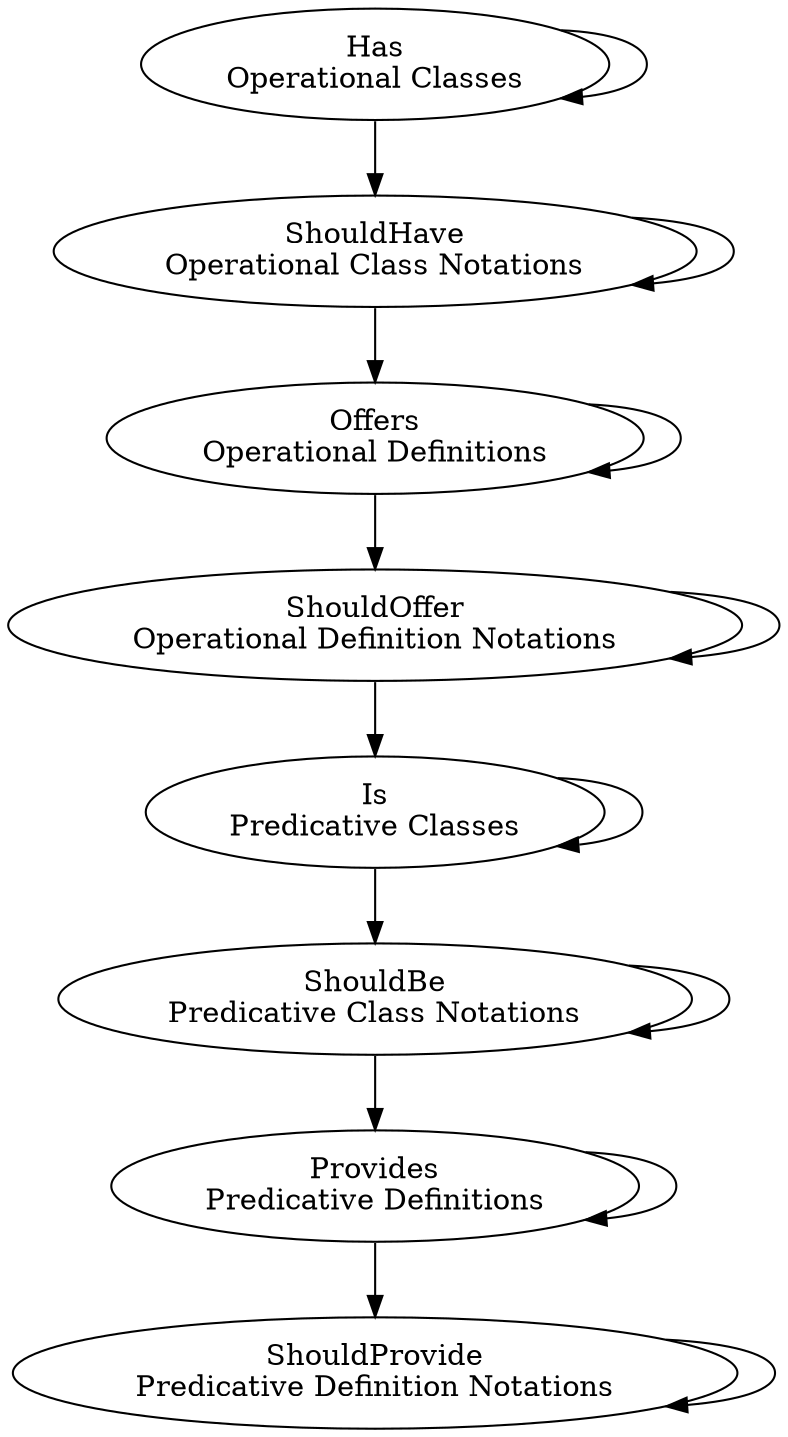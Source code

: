 digraph hierarchy {
  // Ideally, we would use the following alphabetical list.

  /*
  Does [label = "\N\nOperational Classes"]
  Entails [label = "\N\nOperational Class Notations"]
  Gives [label = "\N\nOperational Definitions"]
  Has [label = "\N\nOperational Definition Notations"]
  Is [label = "\N\nPredicative Classes"]
  Justifies [label = "\N\nPredicative Class Notations"]
  Provides [label = "\N\nPredicative Definitions"]
  Supports [label = "\N\nPredicative Definition Notations"]
  */

  // However, that would require giving up
  // "has" for operational classes or "is" for predicative classes,
  // which we do not want to do.
  // Thus, we would rather use the following list of alphabetical pairs.

  /*
  Has [label = "\N\nOperational Classes"]
  a [label = "\N\nOperational Class Notations"]
  b [label = "\N\nOperational Definitions"]
  c [label = "\N\nOperational Definition Notations"]
  Is [label = "\N\nPredicative Classes"]
  d [label = "\N\nPredicative Class Notations"]
  e [label = "\N\nPredicative Definitions"]
  f [label = "\N\nPredicative Definition Notations"]
  */

  // Let us try to solve this lattice problem.

  /*
  constraints: H < a, a < b, b < c, I < d, d < e, e < f,
               H < I, a < d, b < e, c < f,
               I <> a, a <> b, b <> c, c <> d, d <> e, e <> f
  derived: J <= a, K <= b, L <= c, K <= d, L <= e, O <= f,
           a <= W, b <= X, c <= Y, d <= X, e <= Y, f <= Z
  simplified: J <= a <= W, K <= b <= X, L <= c <= Y,
              K <= d <= X, L <= e <= Y, O <= f <= Z
  combined: J <= a <= W, a < min b d,
            K <= b <= X, b < min c e,
            L <= c <= Y, c < f, K <= d <= X, d < e,
            L <= e <= Y, e < f, O <= f <= Z
  vague: a "is like gives", b "is like implies", c "is like gives",
         d "is like gives", e "is like implies", f "is like gives"
  proposed: a = J(ustifies), b = M(anifests), c = O(ffers),
            d = P(rovides), e = S(upports), f = Y(ields)
  */

  // Well, perhaps mnemonic names would work better.

  OC [label = "Has\nOperational Classes"]
  OCN [label = "ShouldHave\nOperational Class Notations"]
  OD [label = "Offers\nOperational Definitions"]
  ODN [label = "ShouldOffer\nOperational Definition Notations"]
  PC [label = "Is\nPredicative Classes"]
  PCN [label = "ShouldBe\nPredicative Class Notations"]
  PD [label = "Provides\nPredicative Definitions"]
  PDN [label = "ShouldProvide\nPredicative Definition Notations"]

  OC -> OCN
  OCN -> OD
  OD -> ODN
  ODN -> PC
  PC -> PCN
  PCN -> PD
  PD -> PDN

  OC -> OC
  OCN -> OCN
  OD -> OD
  ODN -> ODN
  PC -> PC
  PCN -> PCN
  PD -> PD
  PDN -> PDN
}
